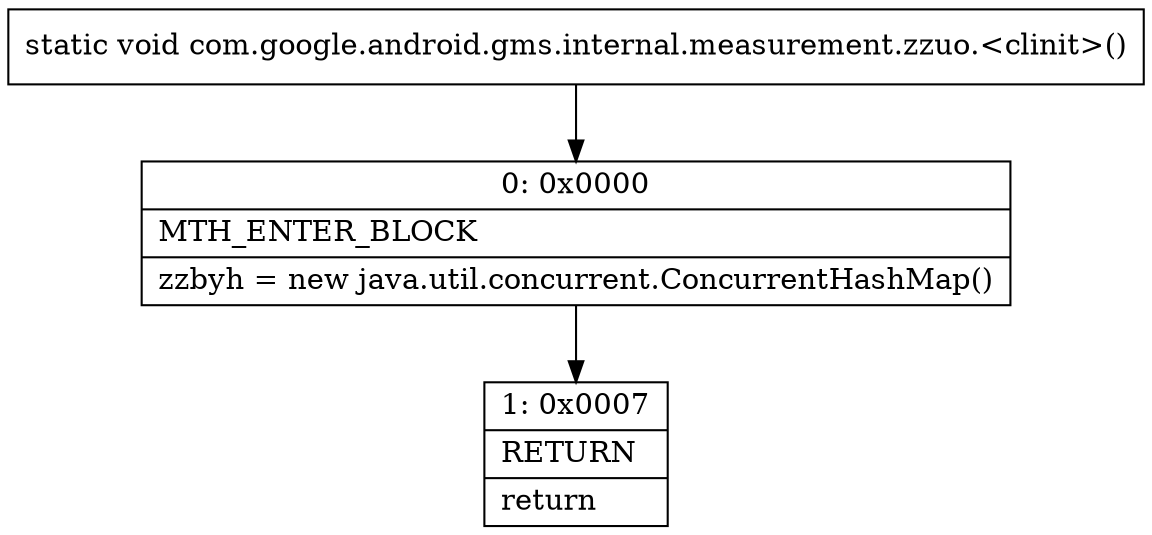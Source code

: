 digraph "CFG forcom.google.android.gms.internal.measurement.zzuo.\<clinit\>()V" {
Node_0 [shape=record,label="{0\:\ 0x0000|MTH_ENTER_BLOCK\l|zzbyh = new java.util.concurrent.ConcurrentHashMap()\l}"];
Node_1 [shape=record,label="{1\:\ 0x0007|RETURN\l|return\l}"];
MethodNode[shape=record,label="{static void com.google.android.gms.internal.measurement.zzuo.\<clinit\>() }"];
MethodNode -> Node_0;
Node_0 -> Node_1;
}

